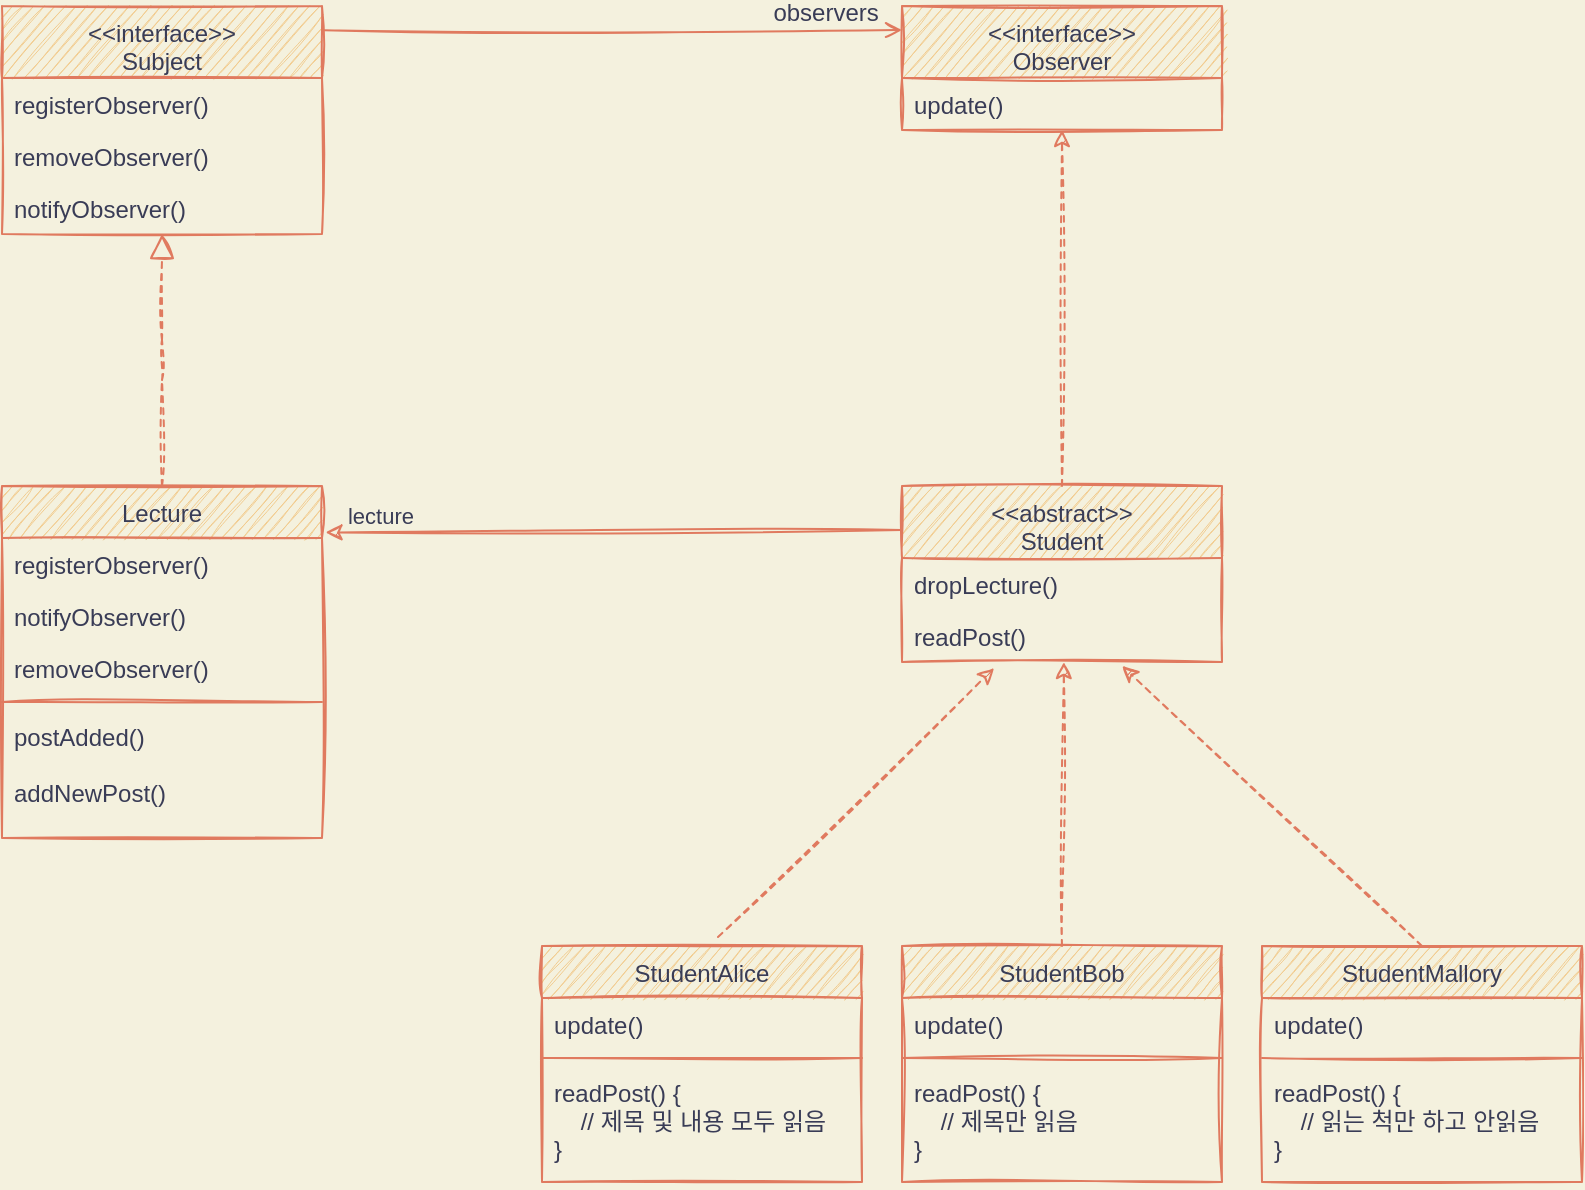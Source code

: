 <mxfile>
    <diagram id="C5RBs43oDa-KdzZeNtuy" name="op1">
        <mxGraphModel dx="756" dy="828" grid="1" gridSize="20" guides="1" tooltips="1" connect="1" arrows="1" fold="1" page="1" pageScale="1" pageWidth="1169" pageHeight="827" background="#F4F1DE" math="0" shadow="0">
            <root>
                <mxCell id="WIyWlLk6GJQsqaUBKTNV-0"/>
                <mxCell id="WIyWlLk6GJQsqaUBKTNV-1" parent="WIyWlLk6GJQsqaUBKTNV-0"/>
                <mxCell id="zkfFHV4jXpPFQw0GAbJ--0" value="&lt;&lt;interface&gt;&gt;&#10;Subject" style="swimlane;fontStyle=0;align=center;verticalAlign=top;childLayout=stackLayout;horizontal=1;startSize=36;horizontalStack=0;resizeParent=1;resizeLast=0;collapsible=1;marginBottom=0;shadow=0;strokeWidth=1;sketch=1;fillColor=#F2CC8F;strokeColor=#E07A5F;fontColor=#393C56;" parent="WIyWlLk6GJQsqaUBKTNV-1" vertex="1">
                    <mxGeometry x="190" y="124" width="160" height="114" as="geometry">
                        <mxRectangle x="230" y="140" width="160" height="26" as="alternateBounds"/>
                    </mxGeometry>
                </mxCell>
                <mxCell id="zkfFHV4jXpPFQw0GAbJ--1" value="registerObserver()" style="text;align=left;verticalAlign=top;spacingLeft=4;spacingRight=4;overflow=hidden;rotatable=0;points=[[0,0.5],[1,0.5]];portConstraint=eastwest;sketch=1;fontColor=#393C56;" parent="zkfFHV4jXpPFQw0GAbJ--0" vertex="1">
                    <mxGeometry y="36" width="160" height="26" as="geometry"/>
                </mxCell>
                <mxCell id="zkfFHV4jXpPFQw0GAbJ--2" value="removeObserver()" style="text;align=left;verticalAlign=top;spacingLeft=4;spacingRight=4;overflow=hidden;rotatable=0;points=[[0,0.5],[1,0.5]];portConstraint=eastwest;shadow=0;html=0;sketch=1;fontColor=#393C56;" parent="zkfFHV4jXpPFQw0GAbJ--0" vertex="1">
                    <mxGeometry y="62" width="160" height="26" as="geometry"/>
                </mxCell>
                <mxCell id="zkfFHV4jXpPFQw0GAbJ--3" value="notifyObserver()" style="text;align=left;verticalAlign=top;spacingLeft=4;spacingRight=4;overflow=hidden;rotatable=0;points=[[0,0.5],[1,0.5]];portConstraint=eastwest;shadow=0;html=0;sketch=1;fontColor=#393C56;" parent="zkfFHV4jXpPFQw0GAbJ--0" vertex="1">
                    <mxGeometry y="88" width="160" height="26" as="geometry"/>
                </mxCell>
                <mxCell id="zkfFHV4jXpPFQw0GAbJ--6" value="Lecture" style="swimlane;fontStyle=0;align=center;verticalAlign=top;childLayout=stackLayout;horizontal=1;startSize=26;horizontalStack=0;resizeParent=1;resizeLast=0;collapsible=1;marginBottom=0;shadow=0;strokeWidth=1;sketch=1;fillColor=#F2CC8F;strokeColor=#E07A5F;fontColor=#393C56;" parent="WIyWlLk6GJQsqaUBKTNV-1" vertex="1">
                    <mxGeometry x="190" y="364" width="160" height="176" as="geometry">
                        <mxRectangle x="120" y="360" width="160" height="26" as="alternateBounds"/>
                    </mxGeometry>
                </mxCell>
                <mxCell id="6" value="registerObserver()" style="text;align=left;verticalAlign=top;spacingLeft=4;spacingRight=4;overflow=hidden;rotatable=0;points=[[0,0.5],[1,0.5]];portConstraint=eastwest;sketch=1;fontColor=#393C56;" parent="zkfFHV4jXpPFQw0GAbJ--6" vertex="1">
                    <mxGeometry y="26" width="160" height="26" as="geometry"/>
                </mxCell>
                <mxCell id="8" value="notifyObserver()" style="text;align=left;verticalAlign=top;spacingLeft=4;spacingRight=4;overflow=hidden;rotatable=0;points=[[0,0.5],[1,0.5]];portConstraint=eastwest;shadow=0;html=0;sketch=1;fontColor=#393C56;" parent="zkfFHV4jXpPFQw0GAbJ--6" vertex="1">
                    <mxGeometry y="52" width="160" height="26" as="geometry"/>
                </mxCell>
                <mxCell id="7" value="removeObserver()" style="text;align=left;verticalAlign=top;spacingLeft=4;spacingRight=4;overflow=hidden;rotatable=0;points=[[0,0.5],[1,0.5]];portConstraint=eastwest;shadow=0;html=0;sketch=1;fontColor=#393C56;" parent="zkfFHV4jXpPFQw0GAbJ--6" vertex="1">
                    <mxGeometry y="78" width="160" height="26" as="geometry"/>
                </mxCell>
                <mxCell id="9" value="" style="line;html=1;strokeWidth=1;align=left;verticalAlign=middle;spacingTop=-1;spacingLeft=3;spacingRight=3;rotatable=0;labelPosition=right;points=[];portConstraint=eastwest;sketch=1;labelBackgroundColor=#F4F1DE;fillColor=#F2CC8F;strokeColor=#E07A5F;fontColor=#393C56;" parent="zkfFHV4jXpPFQw0GAbJ--6" vertex="1">
                    <mxGeometry y="104" width="160" height="8" as="geometry"/>
                </mxCell>
                <mxCell id="zkfFHV4jXpPFQw0GAbJ--8" value="postAdded()" style="text;align=left;verticalAlign=top;spacingLeft=4;spacingRight=4;overflow=hidden;rotatable=0;points=[[0,0.5],[1,0.5]];portConstraint=eastwest;shadow=0;html=0;sketch=1;fontColor=#393C56;" parent="zkfFHV4jXpPFQw0GAbJ--6" vertex="1">
                    <mxGeometry y="112" width="160" height="28" as="geometry"/>
                </mxCell>
                <mxCell id="zkfFHV4jXpPFQw0GAbJ--7" value="addNewPost()" style="text;align=left;verticalAlign=top;spacingLeft=4;spacingRight=4;overflow=hidden;rotatable=0;points=[[0,0.5],[1,0.5]];portConstraint=eastwest;sketch=1;fontColor=#393C56;" parent="zkfFHV4jXpPFQw0GAbJ--6" vertex="1">
                    <mxGeometry y="140" width="160" height="26" as="geometry"/>
                </mxCell>
                <mxCell id="zkfFHV4jXpPFQw0GAbJ--12" value="" style="endArrow=block;endSize=10;endFill=0;shadow=0;strokeWidth=1;edgeStyle=elbowEdgeStyle;elbow=vertical;dashed=1;sketch=1;labelBackgroundColor=#F4F1DE;strokeColor=#E07A5F;fontColor=#393C56;" parent="WIyWlLk6GJQsqaUBKTNV-1" source="zkfFHV4jXpPFQw0GAbJ--6" target="zkfFHV4jXpPFQw0GAbJ--0" edge="1">
                    <mxGeometry width="160" relative="1" as="geometry">
                        <mxPoint x="170" y="207" as="sourcePoint"/>
                        <mxPoint x="170" y="207" as="targetPoint"/>
                    </mxGeometry>
                </mxCell>
                <mxCell id="zkfFHV4jXpPFQw0GAbJ--17" value="&lt;&lt;interface&gt;&gt;&#10;Observer" style="swimlane;fontStyle=0;align=center;verticalAlign=top;childLayout=stackLayout;horizontal=1;startSize=36;horizontalStack=0;resizeParent=1;resizeLast=0;collapsible=1;marginBottom=0;shadow=0;strokeWidth=1;sketch=1;fillColor=#F2CC8F;strokeColor=#E07A5F;fontColor=#393C56;" parent="WIyWlLk6GJQsqaUBKTNV-1" vertex="1">
                    <mxGeometry x="640" y="124" width="160" height="62" as="geometry">
                        <mxRectangle x="550" y="140" width="160" height="26" as="alternateBounds"/>
                    </mxGeometry>
                </mxCell>
                <mxCell id="zkfFHV4jXpPFQw0GAbJ--18" value="update()" style="text;align=left;verticalAlign=top;spacingLeft=4;spacingRight=4;overflow=hidden;rotatable=0;points=[[0,0.5],[1,0.5]];portConstraint=eastwest;sketch=1;fontColor=#393C56;" parent="zkfFHV4jXpPFQw0GAbJ--17" vertex="1">
                    <mxGeometry y="36" width="160" height="26" as="geometry"/>
                </mxCell>
                <mxCell id="zkfFHV4jXpPFQw0GAbJ--26" value="" style="endArrow=open;shadow=0;strokeWidth=1;endFill=1;edgeStyle=elbowEdgeStyle;elbow=vertical;exitX=1.006;exitY=0.106;exitDx=0;exitDy=0;exitPerimeter=0;sketch=1;labelBackgroundColor=#F4F1DE;strokeColor=#E07A5F;fontColor=#393C56;" parent="WIyWlLk6GJQsqaUBKTNV-1" source="zkfFHV4jXpPFQw0GAbJ--0" target="zkfFHV4jXpPFQw0GAbJ--17" edge="1">
                    <mxGeometry x="0.5" y="41" relative="1" as="geometry">
                        <mxPoint x="231" y="144" as="sourcePoint"/>
                        <mxPoint x="390" y="196" as="targetPoint"/>
                        <mxPoint x="-40" y="32" as="offset"/>
                    </mxGeometry>
                </mxCell>
                <mxCell id="zkfFHV4jXpPFQw0GAbJ--28" value="observers" style="resizable=0;align=right;verticalAlign=bottom;labelBackgroundColor=none;fontSize=12;sketch=1;fillColor=#F2CC8F;strokeColor=#E07A5F;fontColor=#393C56;" parent="zkfFHV4jXpPFQw0GAbJ--26" connectable="0" vertex="1">
                    <mxGeometry x="1" relative="1" as="geometry">
                        <mxPoint x="-10" as="offset"/>
                    </mxGeometry>
                </mxCell>
                <mxCell id="12" value="&lt;&lt;abstract&gt;&gt;&#10;Student" style="swimlane;fontStyle=0;align=center;verticalAlign=top;childLayout=stackLayout;horizontal=1;startSize=36;horizontalStack=0;resizeParent=1;resizeLast=0;collapsible=1;marginBottom=0;shadow=0;strokeWidth=1;sketch=1;fillColor=#F2CC8F;strokeColor=#E07A5F;fontColor=#393C56;" parent="WIyWlLk6GJQsqaUBKTNV-1" vertex="1">
                    <mxGeometry x="640" y="364" width="160" height="88" as="geometry">
                        <mxRectangle x="550" y="140" width="160" height="26" as="alternateBounds"/>
                    </mxGeometry>
                </mxCell>
                <mxCell id="13" value="dropLecture()" style="text;align=left;verticalAlign=top;spacingLeft=4;spacingRight=4;overflow=hidden;rotatable=0;points=[[0,0.5],[1,0.5]];portConstraint=eastwest;sketch=1;fontColor=#393C56;" parent="12" vertex="1">
                    <mxGeometry y="36" width="160" height="26" as="geometry"/>
                </mxCell>
                <mxCell id="19" value="readPost()" style="text;align=left;verticalAlign=top;spacingLeft=4;spacingRight=4;overflow=hidden;rotatable=0;points=[[0,0.5],[1,0.5]];portConstraint=eastwest;sketch=1;fontColor=#393C56;" parent="12" vertex="1">
                    <mxGeometry y="62" width="160" height="26" as="geometry"/>
                </mxCell>
                <mxCell id="18" value="" style="endArrow=classic;html=1;exitX=0.5;exitY=0;exitDx=0;exitDy=0;dashed=1;sketch=1;labelBackgroundColor=#F4F1DE;strokeColor=#E07A5F;fontColor=#393C56;" parent="WIyWlLk6GJQsqaUBKTNV-1" source="12" target="zkfFHV4jXpPFQw0GAbJ--18" edge="1">
                    <mxGeometry width="50" height="50" relative="1" as="geometry">
                        <mxPoint x="510" y="434" as="sourcePoint"/>
                        <mxPoint x="550" y="384" as="targetPoint"/>
                    </mxGeometry>
                </mxCell>
                <mxCell id="20" value="StudentBob" style="swimlane;fontStyle=0;align=center;verticalAlign=top;childLayout=stackLayout;horizontal=1;startSize=26;horizontalStack=0;resizeParent=1;resizeLast=0;collapsible=1;marginBottom=0;shadow=0;strokeWidth=1;sketch=1;fillColor=#F2CC8F;strokeColor=#E07A5F;fontColor=#393C56;" parent="WIyWlLk6GJQsqaUBKTNV-1" vertex="1">
                    <mxGeometry x="640" y="594" width="160" height="118" as="geometry">
                        <mxRectangle x="550" y="140" width="160" height="26" as="alternateBounds"/>
                    </mxGeometry>
                </mxCell>
                <mxCell id="21" value="update()" style="text;align=left;verticalAlign=top;spacingLeft=4;spacingRight=4;overflow=hidden;rotatable=0;points=[[0,0.5],[1,0.5]];portConstraint=eastwest;sketch=1;fontColor=#393C56;" parent="20" vertex="1">
                    <mxGeometry y="26" width="160" height="26" as="geometry"/>
                </mxCell>
                <mxCell id="ek2UGgpGjRStzFi7qlnH-37" value="" style="line;html=1;strokeWidth=1;align=left;verticalAlign=middle;spacingTop=-1;spacingLeft=3;spacingRight=3;rotatable=0;labelPosition=right;points=[];portConstraint=eastwest;sketch=1;labelBackgroundColor=#F4F1DE;fillColor=#F2CC8F;strokeColor=#E07A5F;fontColor=#393C56;" vertex="1" parent="20">
                    <mxGeometry y="52" width="160" height="8" as="geometry"/>
                </mxCell>
                <mxCell id="22" value="readPost() {&#10;    // 제목만 읽음&#10;}" style="text;align=left;verticalAlign=top;spacingLeft=4;spacingRight=4;overflow=hidden;rotatable=0;points=[[0,0.5],[1,0.5]];portConstraint=eastwest;sketch=1;fontColor=#393C56;" parent="20" vertex="1">
                    <mxGeometry y="60" width="160" height="58" as="geometry"/>
                </mxCell>
                <mxCell id="23" value="StudentAlice" style="swimlane;fontStyle=0;align=center;verticalAlign=top;childLayout=stackLayout;horizontal=1;startSize=26;horizontalStack=0;resizeParent=1;resizeLast=0;collapsible=1;marginBottom=0;shadow=0;strokeWidth=1;sketch=1;fillColor=#F2CC8F;strokeColor=#E07A5F;fontColor=#393C56;" parent="WIyWlLk6GJQsqaUBKTNV-1" vertex="1">
                    <mxGeometry x="460" y="594" width="160" height="118" as="geometry">
                        <mxRectangle x="550" y="140" width="160" height="26" as="alternateBounds"/>
                    </mxGeometry>
                </mxCell>
                <mxCell id="24" value="update()" style="text;align=left;verticalAlign=top;spacingLeft=4;spacingRight=4;overflow=hidden;rotatable=0;points=[[0,0.5],[1,0.5]];portConstraint=eastwest;sketch=1;fontColor=#393C56;" parent="23" vertex="1">
                    <mxGeometry y="26" width="160" height="26" as="geometry"/>
                </mxCell>
                <mxCell id="ek2UGgpGjRStzFi7qlnH-36" value="" style="line;html=1;strokeWidth=1;align=left;verticalAlign=middle;spacingTop=-1;spacingLeft=3;spacingRight=3;rotatable=0;labelPosition=right;points=[];portConstraint=eastwest;sketch=1;labelBackgroundColor=#F4F1DE;fillColor=#F2CC8F;strokeColor=#E07A5F;fontColor=#393C56;" vertex="1" parent="23">
                    <mxGeometry y="52" width="160" height="8" as="geometry"/>
                </mxCell>
                <mxCell id="25" value="readPost() {&#10;    // 제목 및 내용 모두 읽음&#10;}" style="text;align=left;verticalAlign=top;spacingLeft=4;spacingRight=4;overflow=hidden;rotatable=0;points=[[0,0.5],[1,0.5]];portConstraint=eastwest;sketch=1;fontColor=#393C56;" parent="23" vertex="1">
                    <mxGeometry y="60" width="160" height="58" as="geometry"/>
                </mxCell>
                <mxCell id="26" value="StudentMallory" style="swimlane;fontStyle=0;align=center;verticalAlign=top;childLayout=stackLayout;horizontal=1;startSize=26;horizontalStack=0;resizeParent=1;resizeLast=0;collapsible=1;marginBottom=0;shadow=0;strokeWidth=1;sketch=1;fillColor=#F2CC8F;strokeColor=#E07A5F;fontColor=#393C56;" parent="WIyWlLk6GJQsqaUBKTNV-1" vertex="1">
                    <mxGeometry x="820" y="594" width="160" height="118" as="geometry">
                        <mxRectangle x="550" y="140" width="160" height="26" as="alternateBounds"/>
                    </mxGeometry>
                </mxCell>
                <mxCell id="27" value="update()" style="text;align=left;verticalAlign=top;spacingLeft=4;spacingRight=4;overflow=hidden;rotatable=0;points=[[0,0.5],[1,0.5]];portConstraint=eastwest;sketch=1;fontColor=#393C56;" parent="26" vertex="1">
                    <mxGeometry y="26" width="160" height="26" as="geometry"/>
                </mxCell>
                <mxCell id="ek2UGgpGjRStzFi7qlnH-38" value="" style="line;html=1;strokeWidth=1;align=left;verticalAlign=middle;spacingTop=-1;spacingLeft=3;spacingRight=3;rotatable=0;labelPosition=right;points=[];portConstraint=eastwest;sketch=1;labelBackgroundColor=#F4F1DE;fillColor=#F2CC8F;strokeColor=#E07A5F;fontColor=#393C56;" vertex="1" parent="26">
                    <mxGeometry y="52" width="160" height="8" as="geometry"/>
                </mxCell>
                <mxCell id="28" value="readPost() {&#10;    // 읽는 척만 하고 안읽음&#10;}" style="text;align=left;verticalAlign=top;spacingLeft=4;spacingRight=4;overflow=hidden;rotatable=0;points=[[0,0.5],[1,0.5]];portConstraint=eastwest;sketch=1;fontColor=#393C56;" parent="26" vertex="1">
                    <mxGeometry y="60" width="160" height="58" as="geometry"/>
                </mxCell>
                <mxCell id="29" value="" style="endArrow=classic;html=1;exitX=0.55;exitY=-0.038;exitDx=0;exitDy=0;dashed=1;entryX=0.288;entryY=1.115;entryDx=0;entryDy=0;entryPerimeter=0;exitPerimeter=0;sketch=1;labelBackgroundColor=#F4F1DE;strokeColor=#E07A5F;fontColor=#393C56;" parent="WIyWlLk6GJQsqaUBKTNV-1" source="23" target="19" edge="1">
                    <mxGeometry width="50" height="50" relative="1" as="geometry">
                        <mxPoint x="730" y="238" as="sourcePoint"/>
                        <mxPoint x="730" y="186" as="targetPoint"/>
                    </mxGeometry>
                </mxCell>
                <mxCell id="30" value="" style="endArrow=classic;html=1;exitX=0.5;exitY=0;exitDx=0;exitDy=0;dashed=1;entryX=0.506;entryY=1;entryDx=0;entryDy=0;entryPerimeter=0;sketch=1;labelBackgroundColor=#F4F1DE;strokeColor=#E07A5F;fontColor=#393C56;" parent="WIyWlLk6GJQsqaUBKTNV-1" source="20" target="19" edge="1">
                    <mxGeometry width="50" height="50" relative="1" as="geometry">
                        <mxPoint x="558" y="401.036" as="sourcePoint"/>
                        <mxPoint x="710" y="354" as="targetPoint"/>
                    </mxGeometry>
                </mxCell>
                <mxCell id="31" value="" style="endArrow=classic;html=1;exitX=0.5;exitY=0;exitDx=0;exitDy=0;dashed=1;entryX=0.688;entryY=1.077;entryDx=0;entryDy=0;entryPerimeter=0;sketch=1;labelBackgroundColor=#F4F1DE;strokeColor=#E07A5F;fontColor=#393C56;" parent="WIyWlLk6GJQsqaUBKTNV-1" source="26" target="19" edge="1">
                    <mxGeometry width="50" height="50" relative="1" as="geometry">
                        <mxPoint x="730" y="393.996" as="sourcePoint"/>
                        <mxPoint x="868.08" y="311.95" as="targetPoint"/>
                    </mxGeometry>
                </mxCell>
                <mxCell id="36" value="lecture" style="endArrow=classic;html=1;exitX=0;exitY=0.25;exitDx=0;exitDy=0;entryX=1.011;entryY=0.132;entryDx=0;entryDy=0;entryPerimeter=0;sketch=1;labelBackgroundColor=#F4F1DE;strokeColor=#E07A5F;fontColor=#393C56;" parent="WIyWlLk6GJQsqaUBKTNV-1" source="12" target="zkfFHV4jXpPFQw0GAbJ--6" edge="1">
                    <mxGeometry x="0.812" y="-8" width="50" height="50" relative="1" as="geometry">
                        <mxPoint x="515" y="414" as="sourcePoint"/>
                        <mxPoint x="400" y="384" as="targetPoint"/>
                        <mxPoint as="offset"/>
                    </mxGeometry>
                </mxCell>
            </root>
        </mxGraphModel>
    </diagram>
    <diagram id="BtEI4iAultIYuXnvLnr5" name="op2">
        <mxGraphModel dx="756" dy="828" grid="1" gridSize="20" guides="1" tooltips="1" connect="1" arrows="1" fold="1" page="1" pageScale="1" pageWidth="1169" pageHeight="827" background="#F4F1DE" math="0" shadow="0">
            <root>
                <mxCell id="YBCZdcRhZ_f7jCjPwHEH-0"/>
                <mxCell id="YBCZdcRhZ_f7jCjPwHEH-1" parent="YBCZdcRhZ_f7jCjPwHEH-0"/>
                <mxCell id="bU1tPg2YoFCti1Te3YLf-0" value="&lt;&lt;interface&gt;&gt;&#10;Subject" style="swimlane;fontStyle=0;align=center;verticalAlign=top;childLayout=stackLayout;horizontal=1;startSize=36;horizontalStack=0;resizeParent=1;resizeLast=0;collapsible=1;marginBottom=0;rounded=0;shadow=0;strokeWidth=1;fillColor=#F2CC8F;strokeColor=#E07A5F;fontColor=#393C56;sketch=1;" vertex="1" parent="YBCZdcRhZ_f7jCjPwHEH-1">
                    <mxGeometry x="280" y="224" width="160" height="114" as="geometry">
                        <mxRectangle x="230" y="140" width="160" height="26" as="alternateBounds"/>
                    </mxGeometry>
                </mxCell>
                <mxCell id="bU1tPg2YoFCti1Te3YLf-1" value="registerObserver()" style="text;align=left;verticalAlign=top;spacingLeft=4;spacingRight=4;overflow=hidden;rotatable=0;points=[[0,0.5],[1,0.5]];portConstraint=eastwest;fontColor=#393C56;sketch=1;" vertex="1" parent="bU1tPg2YoFCti1Te3YLf-0">
                    <mxGeometry y="36" width="160" height="26" as="geometry"/>
                </mxCell>
                <mxCell id="bU1tPg2YoFCti1Te3YLf-2" value="removeObserver()" style="text;align=left;verticalAlign=top;spacingLeft=4;spacingRight=4;overflow=hidden;rotatable=0;points=[[0,0.5],[1,0.5]];portConstraint=eastwest;rounded=0;shadow=0;html=0;fontColor=#393C56;sketch=1;" vertex="1" parent="bU1tPg2YoFCti1Te3YLf-0">
                    <mxGeometry y="62" width="160" height="26" as="geometry"/>
                </mxCell>
                <mxCell id="bU1tPg2YoFCti1Te3YLf-3" value="notifyObserver()" style="text;align=left;verticalAlign=top;spacingLeft=4;spacingRight=4;overflow=hidden;rotatable=0;points=[[0,0.5],[1,0.5]];portConstraint=eastwest;rounded=0;shadow=0;html=0;fontColor=#393C56;sketch=1;" vertex="1" parent="bU1tPg2YoFCti1Te3YLf-0">
                    <mxGeometry y="88" width="160" height="26" as="geometry"/>
                </mxCell>
                <mxCell id="bU1tPg2YoFCti1Te3YLf-4" value="Store" style="swimlane;fontStyle=0;align=center;verticalAlign=top;childLayout=stackLayout;horizontal=1;startSize=26;horizontalStack=0;resizeParent=1;resizeLast=0;collapsible=1;marginBottom=0;rounded=0;shadow=0;strokeWidth=1;fillColor=#F2CC8F;strokeColor=#E07A5F;fontColor=#393C56;sketch=1;" vertex="1" parent="YBCZdcRhZ_f7jCjPwHEH-1">
                    <mxGeometry x="280" y="464" width="160" height="140" as="geometry">
                        <mxRectangle x="120" y="360" width="160" height="26" as="alternateBounds"/>
                    </mxGeometry>
                </mxCell>
                <mxCell id="bU1tPg2YoFCti1Te3YLf-5" value="registerObserver()" style="text;align=left;verticalAlign=top;spacingLeft=4;spacingRight=4;overflow=hidden;rotatable=0;points=[[0,0.5],[1,0.5]];portConstraint=eastwest;fontColor=#393C56;sketch=1;" vertex="1" parent="bU1tPg2YoFCti1Te3YLf-4">
                    <mxGeometry y="26" width="160" height="26" as="geometry"/>
                </mxCell>
                <mxCell id="bU1tPg2YoFCti1Te3YLf-6" value="notifyObserver()" style="text;align=left;verticalAlign=top;spacingLeft=4;spacingRight=4;overflow=hidden;rotatable=0;points=[[0,0.5],[1,0.5]];portConstraint=eastwest;rounded=0;shadow=0;html=0;fontColor=#393C56;sketch=1;" vertex="1" parent="bU1tPg2YoFCti1Te3YLf-4">
                    <mxGeometry y="52" width="160" height="26" as="geometry"/>
                </mxCell>
                <mxCell id="bU1tPg2YoFCti1Te3YLf-7" value="removeObserver()" style="text;align=left;verticalAlign=top;spacingLeft=4;spacingRight=4;overflow=hidden;rotatable=0;points=[[0,0.5],[1,0.5]];portConstraint=eastwest;rounded=0;shadow=0;html=0;fontColor=#393C56;sketch=1;" vertex="1" parent="bU1tPg2YoFCti1Te3YLf-4">
                    <mxGeometry y="78" width="160" height="26" as="geometry"/>
                </mxCell>
                <mxCell id="bU1tPg2YoFCti1Te3YLf-8" value="" style="line;html=1;strokeWidth=1;align=left;verticalAlign=middle;spacingTop=-1;spacingLeft=3;spacingRight=3;rotatable=0;labelPosition=right;points=[];portConstraint=eastwest;labelBackgroundColor=#F4F1DE;fillColor=#F2CC8F;strokeColor=#E07A5F;fontColor=#393C56;sketch=1;" vertex="1" parent="bU1tPg2YoFCti1Te3YLf-4">
                    <mxGeometry y="104" width="160" height="8" as="geometry"/>
                </mxCell>
                <mxCell id="bU1tPg2YoFCti1Te3YLf-9" value="enterCustomer()" style="text;align=left;verticalAlign=top;spacingLeft=4;spacingRight=4;overflow=hidden;rotatable=0;points=[[0,0.5],[1,0.5]];portConstraint=eastwest;rounded=0;shadow=0;html=0;fontColor=#393C56;sketch=1;" vertex="1" parent="bU1tPg2YoFCti1Te3YLf-4">
                    <mxGeometry y="112" width="160" height="28" as="geometry"/>
                </mxCell>
                <mxCell id="bU1tPg2YoFCti1Te3YLf-14" value="" style="endArrow=block;endSize=10;endFill=0;shadow=0;strokeWidth=1;rounded=0;edgeStyle=elbowEdgeStyle;elbow=vertical;dashed=1;labelBackgroundColor=#F4F1DE;strokeColor=#E07A5F;fontColor=#393C56;sketch=1;" edge="1" parent="YBCZdcRhZ_f7jCjPwHEH-1" source="bU1tPg2YoFCti1Te3YLf-4" target="bU1tPg2YoFCti1Te3YLf-0">
                    <mxGeometry width="160" relative="1" as="geometry">
                        <mxPoint x="260" y="307" as="sourcePoint"/>
                        <mxPoint x="260" y="307" as="targetPoint"/>
                    </mxGeometry>
                </mxCell>
                <mxCell id="bU1tPg2YoFCti1Te3YLf-15" value="&lt;&lt;interface&gt;&gt;&#10;Observer" style="swimlane;fontStyle=0;align=center;verticalAlign=top;childLayout=stackLayout;horizontal=1;startSize=36;horizontalStack=0;resizeParent=1;resizeLast=0;collapsible=1;marginBottom=0;rounded=0;shadow=0;strokeWidth=1;fillColor=#F2CC8F;strokeColor=#E07A5F;fontColor=#393C56;sketch=1;" vertex="1" parent="YBCZdcRhZ_f7jCjPwHEH-1">
                    <mxGeometry x="730" y="224" width="160" height="62" as="geometry">
                        <mxRectangle x="550" y="140" width="160" height="26" as="alternateBounds"/>
                    </mxGeometry>
                </mxCell>
                <mxCell id="bU1tPg2YoFCti1Te3YLf-16" value="update()" style="text;align=left;verticalAlign=top;spacingLeft=4;spacingRight=4;overflow=hidden;rotatable=0;points=[[0,0.5],[1,0.5]];portConstraint=eastwest;fontColor=#393C56;sketch=1;" vertex="1" parent="bU1tPg2YoFCti1Te3YLf-15">
                    <mxGeometry y="36" width="160" height="26" as="geometry"/>
                </mxCell>
                <mxCell id="bU1tPg2YoFCti1Te3YLf-17" value="" style="endArrow=open;shadow=0;strokeWidth=1;rounded=0;endFill=1;edgeStyle=elbowEdgeStyle;elbow=vertical;exitX=1.006;exitY=0.106;exitDx=0;exitDy=0;exitPerimeter=0;labelBackgroundColor=#F4F1DE;strokeColor=#E07A5F;fontColor=#393C56;sketch=1;" edge="1" parent="YBCZdcRhZ_f7jCjPwHEH-1" source="bU1tPg2YoFCti1Te3YLf-0" target="bU1tPg2YoFCti1Te3YLf-15">
                    <mxGeometry x="0.5" y="41" relative="1" as="geometry">
                        <mxPoint x="321" y="244" as="sourcePoint"/>
                        <mxPoint x="480" y="296" as="targetPoint"/>
                        <mxPoint x="-40" y="32" as="offset"/>
                    </mxGeometry>
                </mxCell>
                <mxCell id="bU1tPg2YoFCti1Te3YLf-18" value="observers" style="resizable=0;align=right;verticalAlign=bottom;labelBackgroundColor=none;fontSize=12;fillColor=#F2CC8F;strokeColor=#E07A5F;fontColor=#393C56;sketch=1;" connectable="0" vertex="1" parent="bU1tPg2YoFCti1Te3YLf-17">
                    <mxGeometry x="1" relative="1" as="geometry">
                        <mxPoint x="-10" as="offset"/>
                    </mxGeometry>
                </mxCell>
                <mxCell id="bU1tPg2YoFCti1Te3YLf-19" value="Customer" style="swimlane;fontStyle=0;align=center;verticalAlign=top;childLayout=stackLayout;horizontal=1;startSize=26;horizontalStack=0;resizeParent=1;resizeLast=0;collapsible=1;marginBottom=0;rounded=0;shadow=0;strokeWidth=1;fillColor=#F2CC8F;strokeColor=#E07A5F;fontColor=#393C56;sketch=1;" vertex="1" parent="YBCZdcRhZ_f7jCjPwHEH-1">
                    <mxGeometry x="730" y="464" width="160" height="86" as="geometry">
                        <mxRectangle x="550" y="140" width="160" height="26" as="alternateBounds"/>
                    </mxGeometry>
                </mxCell>
                <mxCell id="bU1tPg2YoFCti1Te3YLf-20" value="update()" style="text;align=left;verticalAlign=top;spacingLeft=4;spacingRight=4;overflow=hidden;rotatable=0;points=[[0,0.5],[1,0.5]];portConstraint=eastwest;fontColor=#393C56;sketch=1;" vertex="1" parent="bU1tPg2YoFCti1Te3YLf-19">
                    <mxGeometry y="26" width="160" height="26" as="geometry"/>
                </mxCell>
                <mxCell id="yV30AqQBoeMvUeNBzkMe-0" value="" style="line;html=1;strokeWidth=1;align=left;verticalAlign=middle;spacingTop=-1;spacingLeft=3;spacingRight=3;rotatable=0;labelPosition=right;points=[];portConstraint=eastwest;labelBackgroundColor=#F4F1DE;fillColor=#F2CC8F;strokeColor=#E07A5F;fontColor=#393C56;sketch=1;" vertex="1" parent="bU1tPg2YoFCti1Te3YLf-19">
                    <mxGeometry y="52" width="160" height="8" as="geometry"/>
                </mxCell>
                <mxCell id="bU1tPg2YoFCti1Te3YLf-21" value="leave()" style="text;align=left;verticalAlign=top;spacingLeft=4;spacingRight=4;overflow=hidden;rotatable=0;points=[[0,0.5],[1,0.5]];portConstraint=eastwest;fontColor=#393C56;sketch=1;" vertex="1" parent="bU1tPg2YoFCti1Te3YLf-19">
                    <mxGeometry y="60" width="160" height="26" as="geometry"/>
                </mxCell>
                <mxCell id="bU1tPg2YoFCti1Te3YLf-22" value="" style="endArrow=classic;html=1;exitX=0.5;exitY=0;exitDx=0;exitDy=0;dashed=1;labelBackgroundColor=#F4F1DE;strokeColor=#E07A5F;fontColor=#393C56;sketch=1;" edge="1" parent="YBCZdcRhZ_f7jCjPwHEH-1" source="bU1tPg2YoFCti1Te3YLf-19" target="bU1tPg2YoFCti1Te3YLf-16">
                    <mxGeometry width="50" height="50" relative="1" as="geometry">
                        <mxPoint x="600" y="534" as="sourcePoint"/>
                        <mxPoint x="640" y="484" as="targetPoint"/>
                    </mxGeometry>
                </mxCell>
                <mxCell id="bU1tPg2YoFCti1Te3YLf-35" value="store" style="endArrow=classic;html=1;exitX=0;exitY=0.25;exitDx=0;exitDy=0;entryX=1.011;entryY=-0.154;entryDx=0;entryDy=0;entryPerimeter=0;labelBackgroundColor=#F4F1DE;strokeColor=#E07A5F;fontColor=#393C56;sketch=1;" edge="1" parent="YBCZdcRhZ_f7jCjPwHEH-1" source="bU1tPg2YoFCti1Te3YLf-19" target="bU1tPg2YoFCti1Te3YLf-5">
                    <mxGeometry x="0.812" y="-8" width="50" height="50" relative="1" as="geometry">
                        <mxPoint x="605" y="514" as="sourcePoint"/>
                        <mxPoint x="550" y="503" as="targetPoint"/>
                        <mxPoint as="offset"/>
                    </mxGeometry>
                </mxCell>
            </root>
        </mxGraphModel>
    </diagram>
    <diagram id="94dkFkkVl1nu_RTFgs4r" name="op3">
        <mxGraphModel dx="756" dy="828" grid="1" gridSize="20" guides="1" tooltips="1" connect="1" arrows="1" fold="1" page="1" pageScale="1" pageWidth="1169" pageHeight="827" background="#F4F1DE" math="0" shadow="0">
            <root>
                <mxCell id="nGjl42E726yRRJJ6nhOr-0"/>
                <mxCell id="nGjl42E726yRRJJ6nhOr-1" parent="nGjl42E726yRRJJ6nhOr-0"/>
                <mxCell id="61t4jp_DwjYqJdR4OfT4-0" value="&lt;&lt;interface&gt;&gt;&#10;Subject" style="swimlane;fontStyle=0;align=center;verticalAlign=top;childLayout=stackLayout;horizontal=1;startSize=36;horizontalStack=0;resizeParent=1;resizeLast=0;collapsible=1;marginBottom=0;rounded=0;shadow=0;strokeWidth=1;fillColor=#F2CC8F;strokeColor=#E07A5F;fontColor=#393C56;sketch=1;" vertex="1" parent="nGjl42E726yRRJJ6nhOr-1">
                    <mxGeometry x="265" y="85" width="140" height="114" as="geometry">
                        <mxRectangle x="230" y="140" width="160" height="26" as="alternateBounds"/>
                    </mxGeometry>
                </mxCell>
                <mxCell id="61t4jp_DwjYqJdR4OfT4-1" value="registerObserver()" style="text;align=left;verticalAlign=top;spacingLeft=4;spacingRight=4;overflow=hidden;rotatable=0;points=[[0,0.5],[1,0.5]];portConstraint=eastwest;fontColor=#393C56;sketch=1;" vertex="1" parent="61t4jp_DwjYqJdR4OfT4-0">
                    <mxGeometry y="36" width="140" height="26" as="geometry"/>
                </mxCell>
                <mxCell id="61t4jp_DwjYqJdR4OfT4-2" value="removeObserver()" style="text;align=left;verticalAlign=top;spacingLeft=4;spacingRight=4;overflow=hidden;rotatable=0;points=[[0,0.5],[1,0.5]];portConstraint=eastwest;rounded=0;shadow=0;html=0;fontColor=#393C56;sketch=1;" vertex="1" parent="61t4jp_DwjYqJdR4OfT4-0">
                    <mxGeometry y="62" width="140" height="26" as="geometry"/>
                </mxCell>
                <mxCell id="61t4jp_DwjYqJdR4OfT4-3" value="notifyObserver()" style="text;align=left;verticalAlign=top;spacingLeft=4;spacingRight=4;overflow=hidden;rotatable=0;points=[[0,0.5],[1,0.5]];portConstraint=eastwest;rounded=0;shadow=0;html=0;fontColor=#393C56;sketch=1;" vertex="1" parent="61t4jp_DwjYqJdR4OfT4-0">
                    <mxGeometry y="88" width="140" height="26" as="geometry"/>
                </mxCell>
                <mxCell id="2u996zMzVJoHhH1bRpaP-47" style="edgeStyle=none;rounded=1;sketch=1;orthogonalLoop=1;jettySize=auto;html=1;exitX=0.75;exitY=0;exitDx=0;exitDy=0;dashed=1;fontColor=#393C56;strokeColor=#E07A5F;fillColor=#F2CC8F;" edge="1" parent="nGjl42E726yRRJJ6nhOr-1" source="61t4jp_DwjYqJdR4OfT4-4" target="61t4jp_DwjYqJdR4OfT4-0">
                    <mxGeometry relative="1" as="geometry"/>
                </mxCell>
                <mxCell id="2u996zMzVJoHhH1bRpaP-49" value="keyevent" style="edgeStyle=none;rounded=1;sketch=1;orthogonalLoop=1;jettySize=auto;html=1;entryX=0.5;entryY=0;entryDx=0;entryDy=0;strokeColor=#E07A5F;fillColor=#F2CC8F;labelBackgroundColor=none;fontColor=#393C56;" edge="1" parent="nGjl42E726yRRJJ6nhOr-1" source="61t4jp_DwjYqJdR4OfT4-4" target="2u996zMzVJoHhH1bRpaP-0">
                    <mxGeometry x="0.809" y="-39" relative="1" as="geometry">
                        <mxPoint as="offset"/>
                    </mxGeometry>
                </mxCell>
                <mxCell id="61t4jp_DwjYqJdR4OfT4-4" value="Keyboard" style="swimlane;fontStyle=0;align=center;verticalAlign=top;childLayout=stackLayout;horizontal=1;startSize=26;horizontalStack=0;resizeParent=1;resizeLast=0;collapsible=1;marginBottom=0;rounded=0;shadow=0;strokeWidth=1;fillColor=#F2CC8F;strokeColor=#E07A5F;fontColor=#393C56;sketch=1;" vertex="1" parent="nGjl42E726yRRJJ6nhOr-1">
                    <mxGeometry x="165" y="325" width="160" height="140" as="geometry">
                        <mxRectangle x="120" y="360" width="160" height="26" as="alternateBounds"/>
                    </mxGeometry>
                </mxCell>
                <mxCell id="61t4jp_DwjYqJdR4OfT4-5" value="registerObserver()" style="text;align=left;verticalAlign=top;spacingLeft=4;spacingRight=4;overflow=hidden;rotatable=0;points=[[0,0.5],[1,0.5]];portConstraint=eastwest;fontColor=#393C56;sketch=1;" vertex="1" parent="61t4jp_DwjYqJdR4OfT4-4">
                    <mxGeometry y="26" width="160" height="26" as="geometry"/>
                </mxCell>
                <mxCell id="61t4jp_DwjYqJdR4OfT4-6" value="notifyObserver()" style="text;align=left;verticalAlign=top;spacingLeft=4;spacingRight=4;overflow=hidden;rotatable=0;points=[[0,0.5],[1,0.5]];portConstraint=eastwest;rounded=0;shadow=0;html=0;fontColor=#393C56;sketch=1;" vertex="1" parent="61t4jp_DwjYqJdR4OfT4-4">
                    <mxGeometry y="52" width="160" height="26" as="geometry"/>
                </mxCell>
                <mxCell id="61t4jp_DwjYqJdR4OfT4-7" value="removeObserver()" style="text;align=left;verticalAlign=top;spacingLeft=4;spacingRight=4;overflow=hidden;rotatable=0;points=[[0,0.5],[1,0.5]];portConstraint=eastwest;rounded=0;shadow=0;html=0;fontColor=#393C56;sketch=1;" vertex="1" parent="61t4jp_DwjYqJdR4OfT4-4">
                    <mxGeometry y="78" width="160" height="26" as="geometry"/>
                </mxCell>
                <mxCell id="61t4jp_DwjYqJdR4OfT4-8" value="" style="line;html=1;strokeWidth=1;align=left;verticalAlign=middle;spacingTop=-1;spacingLeft=3;spacingRight=3;rotatable=0;labelPosition=right;points=[];portConstraint=eastwest;labelBackgroundColor=#F4F1DE;fillColor=#F2CC8F;strokeColor=#E07A5F;fontColor=#393C56;sketch=1;" vertex="1" parent="61t4jp_DwjYqJdR4OfT4-4">
                    <mxGeometry y="104" width="160" height="8" as="geometry"/>
                </mxCell>
                <mxCell id="61t4jp_DwjYqJdR4OfT4-9" value="performKeyDown()" style="text;align=left;verticalAlign=top;spacingLeft=4;spacingRight=4;overflow=hidden;rotatable=0;points=[[0,0.5],[1,0.5]];portConstraint=eastwest;rounded=0;shadow=0;html=0;fontColor=#393C56;sketch=1;" vertex="1" parent="61t4jp_DwjYqJdR4OfT4-4">
                    <mxGeometry y="112" width="160" height="28" as="geometry"/>
                </mxCell>
                <mxCell id="61t4jp_DwjYqJdR4OfT4-12" value="&lt;&lt;interface&gt;&gt;&#10;Observer" style="swimlane;fontStyle=0;align=center;verticalAlign=top;childLayout=stackLayout;horizontal=1;startSize=36;horizontalStack=0;resizeParent=1;resizeLast=0;collapsible=1;marginBottom=0;rounded=0;shadow=0;strokeWidth=1;fillColor=#F2CC8F;strokeColor=#E07A5F;fontColor=#393C56;sketch=1;" vertex="1" parent="nGjl42E726yRRJJ6nhOr-1">
                    <mxGeometry x="765" y="85" width="130" height="62" as="geometry">
                        <mxRectangle x="550" y="140" width="160" height="26" as="alternateBounds"/>
                    </mxGeometry>
                </mxCell>
                <mxCell id="61t4jp_DwjYqJdR4OfT4-13" value="update()" style="text;align=left;verticalAlign=top;spacingLeft=4;spacingRight=4;overflow=hidden;rotatable=0;points=[[0,0.5],[1,0.5]];portConstraint=eastwest;fontColor=#393C56;sketch=1;" vertex="1" parent="61t4jp_DwjYqJdR4OfT4-12">
                    <mxGeometry y="36" width="130" height="26" as="geometry"/>
                </mxCell>
                <mxCell id="61t4jp_DwjYqJdR4OfT4-14" value="" style="endArrow=open;shadow=0;strokeWidth=1;rounded=0;endFill=1;edgeStyle=elbowEdgeStyle;elbow=vertical;exitX=1.006;exitY=0.106;exitDx=0;exitDy=0;exitPerimeter=0;labelBackgroundColor=#F4F1DE;strokeColor=#E07A5F;fontColor=#393C56;sketch=1;" edge="1" parent="nGjl42E726yRRJJ6nhOr-1" source="61t4jp_DwjYqJdR4OfT4-0" target="61t4jp_DwjYqJdR4OfT4-12">
                    <mxGeometry x="0.5" y="41" relative="1" as="geometry">
                        <mxPoint x="296" y="105" as="sourcePoint"/>
                        <mxPoint x="455" y="157" as="targetPoint"/>
                        <mxPoint x="-40" y="32" as="offset"/>
                    </mxGeometry>
                </mxCell>
                <mxCell id="61t4jp_DwjYqJdR4OfT4-15" value="observers" style="resizable=0;align=right;verticalAlign=bottom;labelBackgroundColor=none;fontSize=12;fillColor=#F2CC8F;strokeColor=#E07A5F;fontColor=#393C56;sketch=1;" connectable="0" vertex="1" parent="61t4jp_DwjYqJdR4OfT4-14">
                    <mxGeometry x="1" relative="1" as="geometry">
                        <mxPoint x="-10" as="offset"/>
                    </mxGeometry>
                </mxCell>
                <mxCell id="2u996zMzVJoHhH1bRpaP-45" style="edgeStyle=none;rounded=1;sketch=1;orthogonalLoop=1;jettySize=auto;html=1;exitX=0.75;exitY=0;exitDx=0;exitDy=0;dashed=1;fontColor=#393C56;strokeColor=#E07A5F;fillColor=#F2CC8F;" edge="1" parent="nGjl42E726yRRJJ6nhOr-1" source="61t4jp_DwjYqJdR4OfT4-24" target="61t4jp_DwjYqJdR4OfT4-12">
                    <mxGeometry relative="1" as="geometry"/>
                </mxCell>
                <mxCell id="2u996zMzVJoHhH1bRpaP-50" value="curTool" style="edgeStyle=none;rounded=1;sketch=1;orthogonalLoop=1;jettySize=auto;html=1;labelBackgroundColor=none;fontColor=#393C56;strokeColor=#E07A5F;fillColor=#F2CC8F;" edge="1" parent="nGjl42E726yRRJJ6nhOr-1" source="61t4jp_DwjYqJdR4OfT4-24">
                    <mxGeometry x="0.355" y="20" relative="1" as="geometry">
                        <mxPoint x="745" y="581" as="targetPoint"/>
                        <mxPoint as="offset"/>
                    </mxGeometry>
                </mxCell>
                <mxCell id="61t4jp_DwjYqJdR4OfT4-24" value="Canvas" style="swimlane;fontStyle=0;align=center;verticalAlign=top;childLayout=stackLayout;horizontal=1;startSize=26;horizontalStack=0;resizeParent=1;resizeLast=0;collapsible=1;marginBottom=0;rounded=0;shadow=0;strokeWidth=1;fillColor=#F2CC8F;strokeColor=#E07A5F;fontColor=#393C56;sketch=1;" vertex="1" parent="nGjl42E726yRRJJ6nhOr-1">
                    <mxGeometry x="665" y="401" width="160" height="118" as="geometry">
                        <mxRectangle x="550" y="140" width="160" height="26" as="alternateBounds"/>
                    </mxGeometry>
                </mxCell>
                <mxCell id="61t4jp_DwjYqJdR4OfT4-25" value="update()" style="text;align=left;verticalAlign=top;spacingLeft=4;spacingRight=4;overflow=hidden;rotatable=0;points=[[0,0.5],[1,0.5]];portConstraint=eastwest;fontColor=#393C56;sketch=1;" vertex="1" parent="61t4jp_DwjYqJdR4OfT4-24">
                    <mxGeometry y="26" width="160" height="26" as="geometry"/>
                </mxCell>
                <mxCell id="61t4jp_DwjYqJdR4OfT4-26" value="" style="line;html=1;strokeWidth=1;align=left;verticalAlign=middle;spacingTop=-1;spacingLeft=3;spacingRight=3;rotatable=0;labelPosition=right;points=[];portConstraint=eastwest;labelBackgroundColor=#F4F1DE;fillColor=#F2CC8F;strokeColor=#E07A5F;fontColor=#393C56;sketch=1;" vertex="1" parent="61t4jp_DwjYqJdR4OfT4-24">
                    <mxGeometry y="52" width="160" height="8" as="geometry"/>
                </mxCell>
                <mxCell id="61t4jp_DwjYqJdR4OfT4-27" value="readPost() {&#10;    // 제목 및 내용 모두 읽음&#10;}" style="text;align=left;verticalAlign=top;spacingLeft=4;spacingRight=4;overflow=hidden;rotatable=0;points=[[0,0.5],[1,0.5]];portConstraint=eastwest;fontColor=#393C56;sketch=1;" vertex="1" parent="61t4jp_DwjYqJdR4OfT4-24">
                    <mxGeometry y="60" width="160" height="58" as="geometry"/>
                </mxCell>
                <mxCell id="2u996zMzVJoHhH1bRpaP-44" style="edgeStyle=none;rounded=1;sketch=1;orthogonalLoop=1;jettySize=auto;html=1;exitX=0.25;exitY=0;exitDx=0;exitDy=0;dashed=1;fontColor=#393C56;strokeColor=#E07A5F;fillColor=#F2CC8F;" edge="1" parent="nGjl42E726yRRJJ6nhOr-1" source="61t4jp_DwjYqJdR4OfT4-28" target="61t4jp_DwjYqJdR4OfT4-12">
                    <mxGeometry relative="1" as="geometry"/>
                </mxCell>
                <mxCell id="61t4jp_DwjYqJdR4OfT4-28" value="CloseButton" style="swimlane;fontStyle=0;align=center;verticalAlign=top;childLayout=stackLayout;horizontal=1;startSize=26;horizontalStack=0;resizeParent=1;resizeLast=0;collapsible=1;marginBottom=0;rounded=0;shadow=0;strokeWidth=1;fillColor=#F2CC8F;strokeColor=#E07A5F;fontColor=#393C56;sketch=1;" vertex="1" parent="nGjl42E726yRRJJ6nhOr-1">
                    <mxGeometry x="845" y="401" width="160" height="118" as="geometry">
                        <mxRectangle x="550" y="140" width="160" height="26" as="alternateBounds"/>
                    </mxGeometry>
                </mxCell>
                <mxCell id="61t4jp_DwjYqJdR4OfT4-29" value="update()" style="text;align=left;verticalAlign=top;spacingLeft=4;spacingRight=4;overflow=hidden;rotatable=0;points=[[0,0.5],[1,0.5]];portConstraint=eastwest;fontColor=#393C56;sketch=1;" vertex="1" parent="61t4jp_DwjYqJdR4OfT4-28">
                    <mxGeometry y="26" width="160" height="26" as="geometry"/>
                </mxCell>
                <mxCell id="61t4jp_DwjYqJdR4OfT4-30" value="" style="line;html=1;strokeWidth=1;align=left;verticalAlign=middle;spacingTop=-1;spacingLeft=3;spacingRight=3;rotatable=0;labelPosition=right;points=[];portConstraint=eastwest;labelBackgroundColor=#F4F1DE;fillColor=#F2CC8F;strokeColor=#E07A5F;fontColor=#393C56;sketch=1;" vertex="1" parent="61t4jp_DwjYqJdR4OfT4-28">
                    <mxGeometry y="52" width="160" height="8" as="geometry"/>
                </mxCell>
                <mxCell id="61t4jp_DwjYqJdR4OfT4-31" value="readPost() {&#10;    // 읽는 척만 하고 안읽음&#10;}" style="text;align=left;verticalAlign=top;spacingLeft=4;spacingRight=4;overflow=hidden;rotatable=0;points=[[0,0.5],[1,0.5]];portConstraint=eastwest;fontColor=#393C56;sketch=1;" vertex="1" parent="61t4jp_DwjYqJdR4OfT4-28">
                    <mxGeometry y="60" width="160" height="58" as="geometry"/>
                </mxCell>
                <mxCell id="2u996zMzVJoHhH1bRpaP-46" style="edgeStyle=none;rounded=1;sketch=1;orthogonalLoop=1;jettySize=auto;html=1;exitX=0.25;exitY=0;exitDx=0;exitDy=0;dashed=1;fontColor=#393C56;strokeColor=#E07A5F;fillColor=#F2CC8F;" edge="1" parent="nGjl42E726yRRJJ6nhOr-1" source="61t4jp_DwjYqJdR4OfT4-36" target="61t4jp_DwjYqJdR4OfT4-0">
                    <mxGeometry relative="1" as="geometry"/>
                </mxCell>
                <mxCell id="2u996zMzVJoHhH1bRpaP-48" value="mouseevent" style="edgeStyle=none;rounded=1;sketch=1;orthogonalLoop=1;jettySize=auto;html=1;entryX=0.5;entryY=0;entryDx=0;entryDy=0;fontColor=#393C56;strokeColor=#E07A5F;fillColor=#F2CC8F;labelBackgroundColor=none;" edge="1" parent="nGjl42E726yRRJJ6nhOr-1" source="61t4jp_DwjYqJdR4OfT4-36" target="2u996zMzVJoHhH1bRpaP-13">
                    <mxGeometry x="0.809" y="39" relative="1" as="geometry">
                        <mxPoint as="offset"/>
                    </mxGeometry>
                </mxCell>
                <mxCell id="61t4jp_DwjYqJdR4OfT4-36" value="Mouse" style="swimlane;fontStyle=0;align=center;verticalAlign=top;childLayout=stackLayout;horizontal=1;startSize=26;horizontalStack=0;resizeParent=1;resizeLast=0;collapsible=1;marginBottom=0;rounded=0;shadow=0;strokeWidth=1;fillColor=#F2CC8F;strokeColor=#E07A5F;fontColor=#393C56;sketch=1;" vertex="1" parent="nGjl42E726yRRJJ6nhOr-1">
                    <mxGeometry x="345" y="325" width="160" height="140" as="geometry">
                        <mxRectangle x="120" y="360" width="160" height="26" as="alternateBounds"/>
                    </mxGeometry>
                </mxCell>
                <mxCell id="61t4jp_DwjYqJdR4OfT4-37" value="registerObserver()" style="text;align=left;verticalAlign=top;spacingLeft=4;spacingRight=4;overflow=hidden;rotatable=0;points=[[0,0.5],[1,0.5]];portConstraint=eastwest;fontColor=#393C56;sketch=1;" vertex="1" parent="61t4jp_DwjYqJdR4OfT4-36">
                    <mxGeometry y="26" width="160" height="26" as="geometry"/>
                </mxCell>
                <mxCell id="61t4jp_DwjYqJdR4OfT4-38" value="notifyObserver()" style="text;align=left;verticalAlign=top;spacingLeft=4;spacingRight=4;overflow=hidden;rotatable=0;points=[[0,0.5],[1,0.5]];portConstraint=eastwest;rounded=0;shadow=0;html=0;fontColor=#393C56;sketch=1;" vertex="1" parent="61t4jp_DwjYqJdR4OfT4-36">
                    <mxGeometry y="52" width="160" height="26" as="geometry"/>
                </mxCell>
                <mxCell id="61t4jp_DwjYqJdR4OfT4-39" value="removeObserver()" style="text;align=left;verticalAlign=top;spacingLeft=4;spacingRight=4;overflow=hidden;rotatable=0;points=[[0,0.5],[1,0.5]];portConstraint=eastwest;rounded=0;shadow=0;html=0;fontColor=#393C56;sketch=1;" vertex="1" parent="61t4jp_DwjYqJdR4OfT4-36">
                    <mxGeometry y="78" width="160" height="26" as="geometry"/>
                </mxCell>
                <mxCell id="61t4jp_DwjYqJdR4OfT4-40" value="" style="line;html=1;strokeWidth=1;align=left;verticalAlign=middle;spacingTop=-1;spacingLeft=3;spacingRight=3;rotatable=0;labelPosition=right;points=[];portConstraint=eastwest;labelBackgroundColor=#F4F1DE;fillColor=#F2CC8F;strokeColor=#E07A5F;fontColor=#393C56;sketch=1;" vertex="1" parent="61t4jp_DwjYqJdR4OfT4-36">
                    <mxGeometry y="104" width="160" height="8" as="geometry"/>
                </mxCell>
                <mxCell id="61t4jp_DwjYqJdR4OfT4-41" value="performMouseClick()" style="text;align=left;verticalAlign=top;spacingLeft=4;spacingRight=4;overflow=hidden;rotatable=0;points=[[0,0.5],[1,0.5]];portConstraint=eastwest;rounded=0;shadow=0;html=0;fontColor=#393C56;sketch=1;" vertex="1" parent="61t4jp_DwjYqJdR4OfT4-36">
                    <mxGeometry y="112" width="160" height="28" as="geometry"/>
                </mxCell>
                <mxCell id="61t4jp_DwjYqJdR4OfT4-44" value="&lt;&lt;interface&gt;&gt;&#10;Event" style="swimlane;fontStyle=0;align=center;verticalAlign=top;childLayout=stackLayout;horizontal=1;startSize=40;horizontalStack=0;resizeParent=1;resizeLast=0;collapsible=1;marginBottom=0;rounded=0;shadow=0;strokeWidth=1;fillColor=#F2CC8F;strokeColor=#E07A5F;fontColor=#393C56;sketch=1;" vertex="1" parent="nGjl42E726yRRJJ6nhOr-1">
                    <mxGeometry x="285" y="601" width="100" height="66" as="geometry">
                        <mxRectangle x="550" y="140" width="160" height="26" as="alternateBounds"/>
                    </mxGeometry>
                </mxCell>
                <mxCell id="2u996zMzVJoHhH1bRpaP-0" value="KeyboardEvent" style="swimlane;fontStyle=0;align=center;verticalAlign=top;childLayout=stackLayout;horizontal=1;startSize=26;horizontalStack=0;resizeParent=1;resizeLast=0;collapsible=1;marginBottom=0;rounded=0;shadow=0;strokeWidth=1;fillColor=#F2CC8F;strokeColor=#E07A5F;fontColor=#393C56;sketch=1;" vertex="1" parent="nGjl42E726yRRJJ6nhOr-1">
                    <mxGeometry x="205" y="701" width="120" height="40" as="geometry">
                        <mxRectangle x="120" y="360" width="160" height="26" as="alternateBounds"/>
                    </mxGeometry>
                </mxCell>
                <mxCell id="2u996zMzVJoHhH1bRpaP-13" value="MouseEvent" style="swimlane;fontStyle=0;align=center;verticalAlign=top;childLayout=stackLayout;horizontal=1;startSize=26;horizontalStack=0;resizeParent=1;resizeLast=0;collapsible=1;marginBottom=0;rounded=0;shadow=0;strokeWidth=1;fillColor=#F2CC8F;strokeColor=#E07A5F;fontColor=#393C56;sketch=1;" vertex="1" parent="nGjl42E726yRRJJ6nhOr-1">
                    <mxGeometry x="345" y="701" width="120" height="40" as="geometry">
                        <mxRectangle x="120" y="360" width="160" height="26" as="alternateBounds"/>
                    </mxGeometry>
                </mxCell>
                <mxCell id="2u996zMzVJoHhH1bRpaP-17" value="" style="endArrow=block;endSize=10;endFill=0;shadow=0;strokeWidth=1;rounded=0;elbow=vertical;dashed=1;labelBackgroundColor=#F4F1DE;strokeColor=#E07A5F;fontColor=#393C56;sketch=1;entryX=0.25;entryY=1;entryDx=0;entryDy=0;exitX=0.75;exitY=0;exitDx=0;exitDy=0;" edge="1" parent="nGjl42E726yRRJJ6nhOr-1" source="2u996zMzVJoHhH1bRpaP-0" target="61t4jp_DwjYqJdR4OfT4-44">
                    <mxGeometry width="160" relative="1" as="geometry">
                        <mxPoint x="220.181" y="647" as="sourcePoint"/>
                        <mxPoint x="265.003" y="521" as="targetPoint"/>
                    </mxGeometry>
                </mxCell>
                <mxCell id="2u996zMzVJoHhH1bRpaP-19" value="" style="endArrow=block;endSize=10;endFill=0;shadow=0;strokeWidth=1;rounded=0;elbow=vertical;dashed=1;labelBackgroundColor=#F4F1DE;strokeColor=#E07A5F;fontColor=#393C56;sketch=1;entryX=0.75;entryY=1;entryDx=0;entryDy=0;exitX=0.25;exitY=0;exitDx=0;exitDy=0;" edge="1" parent="nGjl42E726yRRJJ6nhOr-1" source="2u996zMzVJoHhH1bRpaP-13" target="61t4jp_DwjYqJdR4OfT4-44">
                    <mxGeometry width="160" relative="1" as="geometry">
                        <mxPoint x="315" y="721" as="sourcePoint"/>
                        <mxPoint x="330" y="687" as="targetPoint"/>
                    </mxGeometry>
                </mxCell>
                <mxCell id="2u996zMzVJoHhH1bRpaP-23" value="&lt;&lt;interface&gt;&gt;&#10;Tool" style="swimlane;fontStyle=0;align=center;verticalAlign=top;childLayout=stackLayout;horizontal=1;startSize=36;horizontalStack=0;resizeParent=1;resizeLast=0;collapsible=1;marginBottom=0;rounded=0;shadow=0;strokeWidth=1;fillColor=#F2CC8F;strokeColor=#E07A5F;fontColor=#393C56;sketch=1;" vertex="1" parent="nGjl42E726yRRJJ6nhOr-1">
                    <mxGeometry x="675" y="585" width="140" height="62" as="geometry">
                        <mxRectangle x="550" y="140" width="160" height="26" as="alternateBounds"/>
                    </mxGeometry>
                </mxCell>
                <mxCell id="2u996zMzVJoHhH1bRpaP-24" value="draw()" style="text;align=left;verticalAlign=top;spacingLeft=4;spacingRight=4;overflow=hidden;rotatable=0;points=[[0,0.5],[1,0.5]];portConstraint=eastwest;fontColor=#393C56;sketch=1;" vertex="1" parent="2u996zMzVJoHhH1bRpaP-23">
                    <mxGeometry y="36" width="140" height="26" as="geometry"/>
                </mxCell>
                <mxCell id="2u996zMzVJoHhH1bRpaP-41" style="rounded=1;sketch=1;orthogonalLoop=1;jettySize=auto;html=1;exitX=0.5;exitY=0;exitDx=0;exitDy=0;fontColor=#393C56;strokeColor=#E07A5F;fillColor=#F2CC8F;dashed=1;" edge="1" parent="nGjl42E726yRRJJ6nhOr-1" source="2u996zMzVJoHhH1bRpaP-31" target="2u996zMzVJoHhH1bRpaP-23">
                    <mxGeometry relative="1" as="geometry"/>
                </mxCell>
                <mxCell id="2u996zMzVJoHhH1bRpaP-31" value="Pencil" style="swimlane;fontStyle=0;align=center;verticalAlign=top;childLayout=stackLayout;horizontal=1;startSize=26;horizontalStack=0;resizeParent=1;resizeLast=0;collapsible=1;marginBottom=0;rounded=0;shadow=0;strokeWidth=1;fillColor=#F2CC8F;strokeColor=#E07A5F;fontColor=#393C56;sketch=1;" vertex="1" parent="nGjl42E726yRRJJ6nhOr-1">
                    <mxGeometry x="655" y="681" width="80" height="60" as="geometry">
                        <mxRectangle x="550" y="140" width="160" height="26" as="alternateBounds"/>
                    </mxGeometry>
                </mxCell>
                <mxCell id="2u996zMzVJoHhH1bRpaP-32" value="draw()" style="text;align=left;verticalAlign=top;spacingLeft=4;spacingRight=4;overflow=hidden;rotatable=0;points=[[0,0.5],[1,0.5]];portConstraint=eastwest;fontColor=#393C56;sketch=1;" vertex="1" parent="2u996zMzVJoHhH1bRpaP-31">
                    <mxGeometry y="26" width="80" height="26" as="geometry"/>
                </mxCell>
                <mxCell id="2u996zMzVJoHhH1bRpaP-42" style="rounded=1;sketch=1;orthogonalLoop=1;jettySize=auto;html=1;exitX=0.5;exitY=0;exitDx=0;exitDy=0;fontColor=#393C56;strokeColor=#E07A5F;fillColor=#F2CC8F;dashed=1;" edge="1" parent="nGjl42E726yRRJJ6nhOr-1" source="2u996zMzVJoHhH1bRpaP-35" target="2u996zMzVJoHhH1bRpaP-23">
                    <mxGeometry relative="1" as="geometry"/>
                </mxCell>
                <mxCell id="2u996zMzVJoHhH1bRpaP-35" value="Eraser" style="swimlane;fontStyle=0;align=center;verticalAlign=top;childLayout=stackLayout;horizontal=1;startSize=26;horizontalStack=0;resizeParent=1;resizeLast=0;collapsible=1;marginBottom=0;rounded=0;shadow=0;strokeWidth=1;fillColor=#F2CC8F;strokeColor=#E07A5F;fontColor=#393C56;sketch=1;" vertex="1" parent="nGjl42E726yRRJJ6nhOr-1">
                    <mxGeometry x="755" y="681" width="80" height="60" as="geometry">
                        <mxRectangle x="550" y="140" width="160" height="26" as="alternateBounds"/>
                    </mxGeometry>
                </mxCell>
                <mxCell id="2u996zMzVJoHhH1bRpaP-36" value="draw()" style="text;align=left;verticalAlign=top;spacingLeft=4;spacingRight=4;overflow=hidden;rotatable=0;points=[[0,0.5],[1,0.5]];portConstraint=eastwest;fontColor=#393C56;sketch=1;" vertex="1" parent="2u996zMzVJoHhH1bRpaP-35">
                    <mxGeometry y="26" width="80" height="26" as="geometry"/>
                </mxCell>
            </root>
        </mxGraphModel>
    </diagram>
</mxfile>